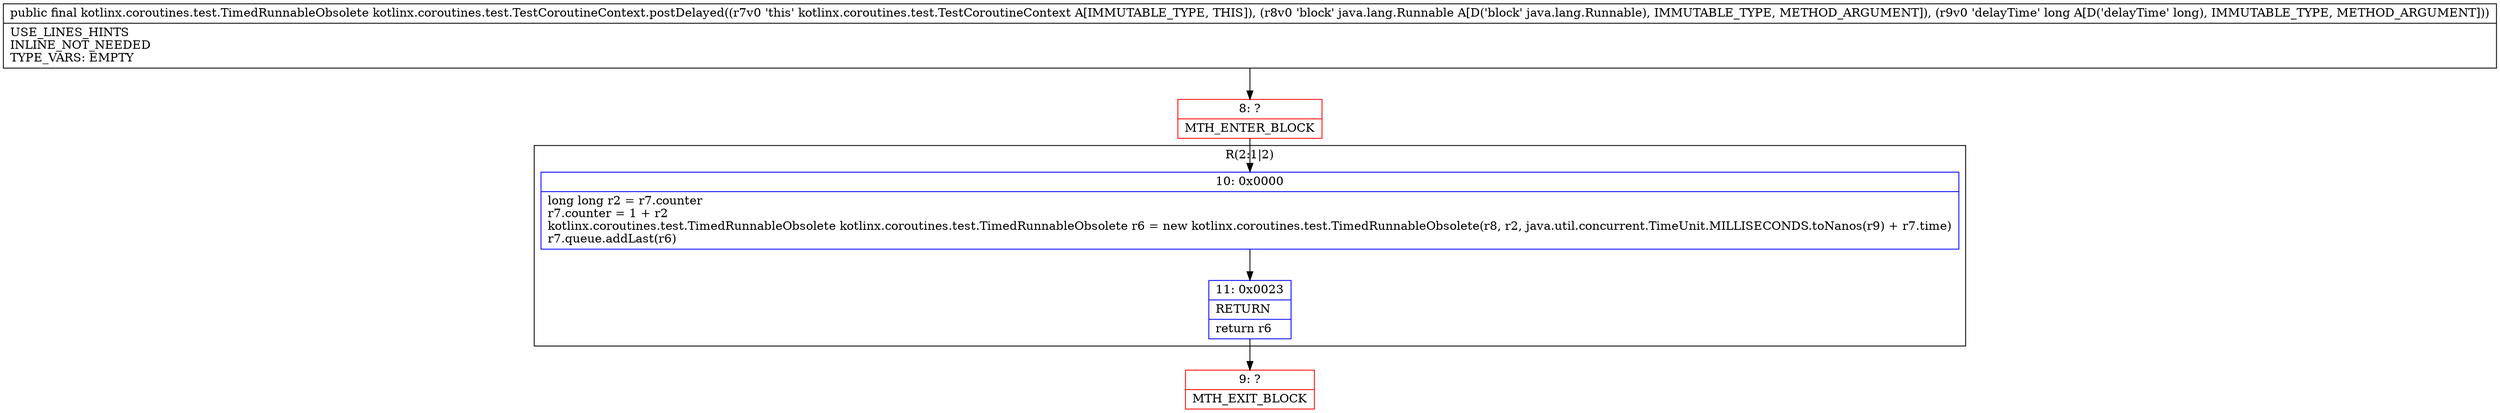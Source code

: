 digraph "CFG forkotlinx.coroutines.test.TestCoroutineContext.postDelayed(Ljava\/lang\/Runnable;J)Lkotlinx\/coroutines\/test\/TimedRunnableObsolete;" {
subgraph cluster_Region_1252288501 {
label = "R(2:1|2)";
node [shape=record,color=blue];
Node_10 [shape=record,label="{10\:\ 0x0000|long long r2 = r7.counter\lr7.counter = 1 + r2\lkotlinx.coroutines.test.TimedRunnableObsolete kotlinx.coroutines.test.TimedRunnableObsolete r6 = new kotlinx.coroutines.test.TimedRunnableObsolete(r8, r2, java.util.concurrent.TimeUnit.MILLISECONDS.toNanos(r9) + r7.time)\lr7.queue.addLast(r6)\l}"];
Node_11 [shape=record,label="{11\:\ 0x0023|RETURN\l|return r6\l}"];
}
Node_8 [shape=record,color=red,label="{8\:\ ?|MTH_ENTER_BLOCK\l}"];
Node_9 [shape=record,color=red,label="{9\:\ ?|MTH_EXIT_BLOCK\l}"];
MethodNode[shape=record,label="{public final kotlinx.coroutines.test.TimedRunnableObsolete kotlinx.coroutines.test.TestCoroutineContext.postDelayed((r7v0 'this' kotlinx.coroutines.test.TestCoroutineContext A[IMMUTABLE_TYPE, THIS]), (r8v0 'block' java.lang.Runnable A[D('block' java.lang.Runnable), IMMUTABLE_TYPE, METHOD_ARGUMENT]), (r9v0 'delayTime' long A[D('delayTime' long), IMMUTABLE_TYPE, METHOD_ARGUMENT]))  | USE_LINES_HINTS\lINLINE_NOT_NEEDED\lTYPE_VARS: EMPTY\l}"];
MethodNode -> Node_8;Node_10 -> Node_11;
Node_11 -> Node_9;
Node_8 -> Node_10;
}

